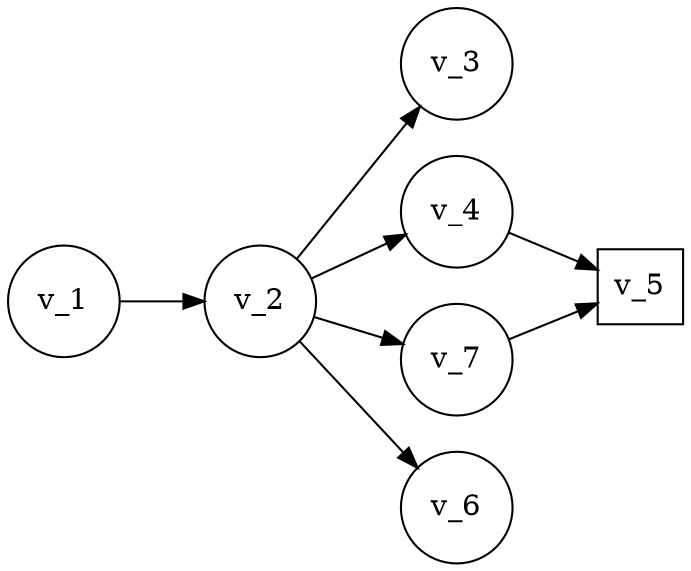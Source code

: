 digraph {
    graph [rankdir=LR];
    node [shape=circle, width=0.5];
    v_1 -> v_2 [label=" ", texlbl="$R$"];
    v_2 -> v_3 [label=" ", texlbl="$E$"];
    v_2 -> v_4 [label=" ", texlbl="$T_{C_1}$"];
    v_4 -> v_5 [label=" ", texlbl="$T_{E_1}$"];
    v_2 -> v_7 [label=" ", texlbl="$T_{C_2}$"];
    v_7 -> v_5 [label=" ", texlbl="$T_{E_2}$"];
    v_2 -> v_6 [label=" ", texlbl="$\neg T_{C_1} \land \neg T_{C_2}$"];

    v_1 [style="state,initial"];
    v_3 [style="state,accepting"];
    v_5 [style="state,accepting", shape=rect];
}

